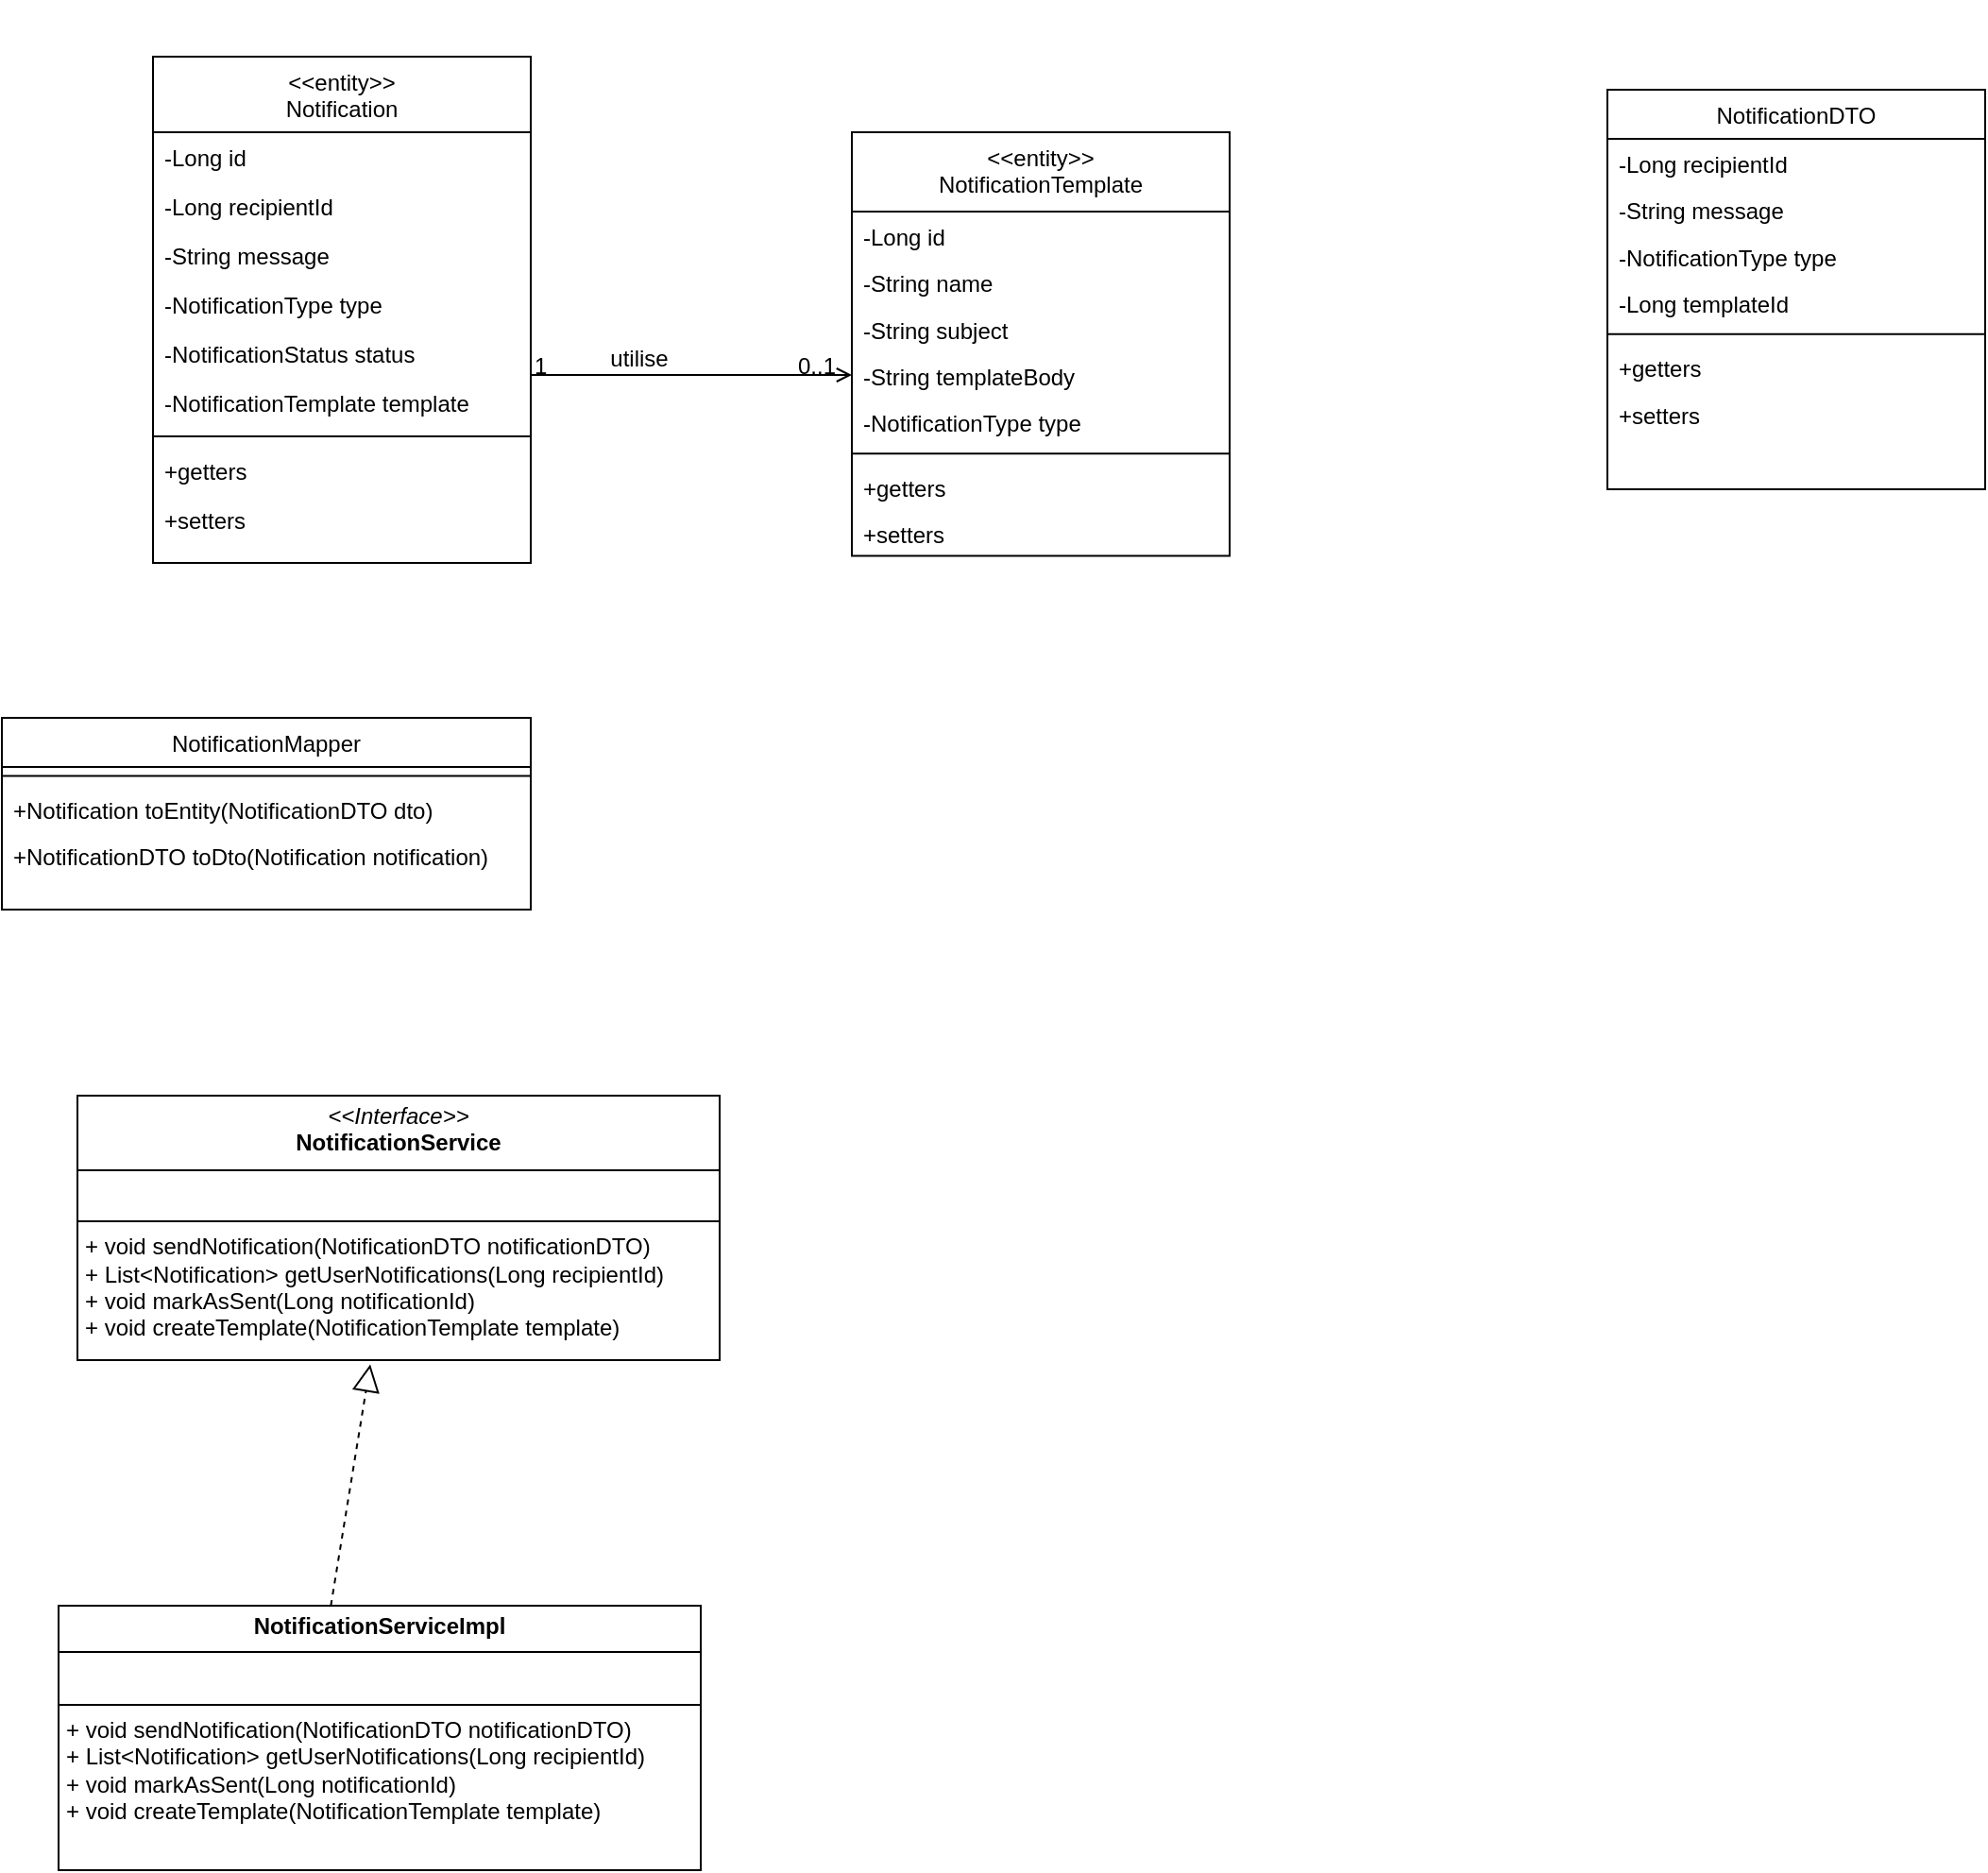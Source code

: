 <mxfile version="26.0.11">
  <diagram id="C5RBs43oDa-KdzZeNtuy" name="Page-1">
    <mxGraphModel dx="1909" dy="964" grid="1" gridSize="10" guides="1" tooltips="1" connect="1" arrows="1" fold="1" page="1" pageScale="1" pageWidth="827" pageHeight="1169" math="0" shadow="0">
      <root>
        <mxCell id="WIyWlLk6GJQsqaUBKTNV-0" />
        <mxCell id="WIyWlLk6GJQsqaUBKTNV-1" parent="WIyWlLk6GJQsqaUBKTNV-0" />
        <mxCell id="zkfFHV4jXpPFQw0GAbJ--26" value="" style="endArrow=open;shadow=0;strokeWidth=1;rounded=0;curved=0;endFill=1;edgeStyle=elbowEdgeStyle;elbow=vertical;entryX=0;entryY=0.5;entryDx=0;entryDy=0;" parent="WIyWlLk6GJQsqaUBKTNV-1" source="zkfFHV4jXpPFQw0GAbJ--0" target="EqCwbd2q3PpNRnJm2txT-21" edge="1">
          <mxGeometry x="0.5" y="41" relative="1" as="geometry">
            <mxPoint x="380" y="192" as="sourcePoint" />
            <mxPoint x="500" y="197" as="targetPoint" />
            <mxPoint x="-40" y="32" as="offset" />
            <Array as="points" />
          </mxGeometry>
        </mxCell>
        <mxCell id="zkfFHV4jXpPFQw0GAbJ--27" value="1" style="resizable=0;align=left;verticalAlign=bottom;labelBackgroundColor=none;fontSize=12;" parent="zkfFHV4jXpPFQw0GAbJ--26" connectable="0" vertex="1">
          <mxGeometry x="-1" relative="1" as="geometry">
            <mxPoint y="4" as="offset" />
          </mxGeometry>
        </mxCell>
        <mxCell id="zkfFHV4jXpPFQw0GAbJ--28" value="0..1" style="resizable=0;align=right;verticalAlign=bottom;labelBackgroundColor=none;fontSize=12;" parent="zkfFHV4jXpPFQw0GAbJ--26" connectable="0" vertex="1">
          <mxGeometry x="1" relative="1" as="geometry">
            <mxPoint x="-7" y="4" as="offset" />
          </mxGeometry>
        </mxCell>
        <mxCell id="zkfFHV4jXpPFQw0GAbJ--29" value="utilise" style="text;html=1;resizable=0;points=[];;align=center;verticalAlign=middle;labelBackgroundColor=none;rounded=0;shadow=0;strokeWidth=1;fontSize=12;" parent="zkfFHV4jXpPFQw0GAbJ--26" vertex="1" connectable="0">
          <mxGeometry x="0.5" y="49" relative="1" as="geometry">
            <mxPoint x="-71" y="40" as="offset" />
          </mxGeometry>
        </mxCell>
        <mxCell id="EqCwbd2q3PpNRnJm2txT-9" value="" style="group" vertex="1" connectable="0" parent="WIyWlLk6GJQsqaUBKTNV-1">
          <mxGeometry x="170" y="30" width="200" height="212" as="geometry" />
        </mxCell>
        <mxCell id="EqCwbd2q3PpNRnJm2txT-14" value="" style="group" vertex="1" connectable="0" parent="EqCwbd2q3PpNRnJm2txT-9">
          <mxGeometry width="200" height="274" as="geometry" />
        </mxCell>
        <mxCell id="zkfFHV4jXpPFQw0GAbJ--0" value="&lt;&lt;entity&gt;&gt;&#xa;Notification" style="swimlane;fontStyle=0;align=center;verticalAlign=top;childLayout=stackLayout;horizontal=1;startSize=40;horizontalStack=0;resizeParent=1;resizeLast=0;collapsible=1;marginBottom=0;rounded=0;shadow=0;strokeWidth=1;" parent="EqCwbd2q3PpNRnJm2txT-14" vertex="1">
          <mxGeometry y="30" width="200" height="268" as="geometry">
            <mxRectangle x="220" y="120" width="160" height="26" as="alternateBounds" />
          </mxGeometry>
        </mxCell>
        <mxCell id="zkfFHV4jXpPFQw0GAbJ--1" value="-Long id" style="text;align=left;verticalAlign=top;spacingLeft=4;spacingRight=4;overflow=hidden;rotatable=0;points=[[0,0.5],[1,0.5]];portConstraint=eastwest;" parent="zkfFHV4jXpPFQw0GAbJ--0" vertex="1">
          <mxGeometry y="40" width="200" height="26" as="geometry" />
        </mxCell>
        <mxCell id="zkfFHV4jXpPFQw0GAbJ--2" value="-Long recipientId" style="text;align=left;verticalAlign=top;spacingLeft=4;spacingRight=4;overflow=hidden;rotatable=0;points=[[0,0.5],[1,0.5]];portConstraint=eastwest;rounded=0;shadow=0;html=0;" parent="zkfFHV4jXpPFQw0GAbJ--0" vertex="1">
          <mxGeometry y="66" width="200" height="26" as="geometry" />
        </mxCell>
        <mxCell id="zkfFHV4jXpPFQw0GAbJ--3" value="-String message" style="text;align=left;verticalAlign=top;spacingLeft=4;spacingRight=4;overflow=hidden;rotatable=0;points=[[0,0.5],[1,0.5]];portConstraint=eastwest;rounded=0;shadow=0;html=0;" parent="zkfFHV4jXpPFQw0GAbJ--0" vertex="1">
          <mxGeometry y="92" width="200" height="26" as="geometry" />
        </mxCell>
        <mxCell id="EqCwbd2q3PpNRnJm2txT-2" value="-NotificationType type" style="text;align=left;verticalAlign=top;spacingLeft=4;spacingRight=4;overflow=hidden;rotatable=0;points=[[0,0.5],[1,0.5]];portConstraint=eastwest;rounded=0;shadow=0;html=0;" vertex="1" parent="zkfFHV4jXpPFQw0GAbJ--0">
          <mxGeometry y="118" width="200" height="26" as="geometry" />
        </mxCell>
        <mxCell id="EqCwbd2q3PpNRnJm2txT-5" value="-NotificationStatus status" style="text;align=left;verticalAlign=top;spacingLeft=4;spacingRight=4;overflow=hidden;rotatable=0;points=[[0,0.5],[1,0.5]];portConstraint=eastwest;rounded=0;shadow=0;html=0;" vertex="1" parent="zkfFHV4jXpPFQw0GAbJ--0">
          <mxGeometry y="144" width="200" height="26" as="geometry" />
        </mxCell>
        <mxCell id="EqCwbd2q3PpNRnJm2txT-6" value="-NotificationTemplate template" style="text;align=left;verticalAlign=top;spacingLeft=4;spacingRight=4;overflow=hidden;rotatable=0;points=[[0,0.5],[1,0.5]];portConstraint=eastwest;rounded=0;shadow=0;html=0;" vertex="1" parent="zkfFHV4jXpPFQw0GAbJ--0">
          <mxGeometry y="170" width="200" height="26" as="geometry" />
        </mxCell>
        <mxCell id="EqCwbd2q3PpNRnJm2txT-11" value="" style="line;strokeWidth=1;fillColor=none;align=left;verticalAlign=middle;spacingTop=-1;spacingLeft=3;spacingRight=3;rotatable=0;labelPosition=right;points=[];portConstraint=eastwest;strokeColor=inherit;" vertex="1" parent="zkfFHV4jXpPFQw0GAbJ--0">
          <mxGeometry y="196" width="200" height="10" as="geometry" />
        </mxCell>
        <mxCell id="EqCwbd2q3PpNRnJm2txT-12" value="+getters&#xa;" style="text;align=left;verticalAlign=top;spacingLeft=4;spacingRight=4;overflow=hidden;rotatable=0;points=[[0,0.5],[1,0.5]];portConstraint=eastwest;rounded=0;shadow=0;html=0;" vertex="1" parent="zkfFHV4jXpPFQw0GAbJ--0">
          <mxGeometry y="206" width="200" height="26" as="geometry" />
        </mxCell>
        <mxCell id="EqCwbd2q3PpNRnJm2txT-13" value="+setters&#xa;" style="text;align=left;verticalAlign=top;spacingLeft=4;spacingRight=4;overflow=hidden;rotatable=0;points=[[0,0.5],[1,0.5]];portConstraint=eastwest;rounded=0;shadow=0;html=0;" vertex="1" parent="zkfFHV4jXpPFQw0GAbJ--0">
          <mxGeometry y="232" width="200" height="26" as="geometry" />
        </mxCell>
        <mxCell id="EqCwbd2q3PpNRnJm2txT-28" value="" style="group" vertex="1" connectable="0" parent="WIyWlLk6GJQsqaUBKTNV-1">
          <mxGeometry x="940" y="49.01" width="200" height="260" as="geometry" />
        </mxCell>
        <mxCell id="EqCwbd2q3PpNRnJm2txT-29" value="NotificationDTO" style="swimlane;fontStyle=0;align=center;verticalAlign=top;childLayout=stackLayout;horizontal=1;startSize=26;horizontalStack=0;resizeParent=1;resizeLast=0;collapsible=1;marginBottom=0;rounded=0;shadow=0;strokeWidth=1;" vertex="1" parent="EqCwbd2q3PpNRnJm2txT-28">
          <mxGeometry y="28.47" width="200" height="211.53" as="geometry">
            <mxRectangle x="220" y="120" width="160" height="26" as="alternateBounds" />
          </mxGeometry>
        </mxCell>
        <mxCell id="EqCwbd2q3PpNRnJm2txT-30" value="-Long recipientId" style="text;align=left;verticalAlign=top;spacingLeft=4;spacingRight=4;overflow=hidden;rotatable=0;points=[[0,0.5],[1,0.5]];portConstraint=eastwest;" vertex="1" parent="EqCwbd2q3PpNRnJm2txT-29">
          <mxGeometry y="26" width="200" height="24.672" as="geometry" />
        </mxCell>
        <mxCell id="EqCwbd2q3PpNRnJm2txT-31" value="-String message" style="text;align=left;verticalAlign=top;spacingLeft=4;spacingRight=4;overflow=hidden;rotatable=0;points=[[0,0.5],[1,0.5]];portConstraint=eastwest;rounded=0;shadow=0;html=0;" vertex="1" parent="EqCwbd2q3PpNRnJm2txT-29">
          <mxGeometry y="50.672" width="200" height="24.672" as="geometry" />
        </mxCell>
        <mxCell id="EqCwbd2q3PpNRnJm2txT-34" value="-NotificationType type" style="text;align=left;verticalAlign=top;spacingLeft=4;spacingRight=4;overflow=hidden;rotatable=0;points=[[0,0.5],[1,0.5]];portConstraint=eastwest;rounded=0;shadow=0;html=0;" vertex="1" parent="EqCwbd2q3PpNRnJm2txT-29">
          <mxGeometry y="75.343" width="200" height="24.672" as="geometry" />
        </mxCell>
        <mxCell id="EqCwbd2q3PpNRnJm2txT-33" value="-Long templateId" style="text;align=left;verticalAlign=top;spacingLeft=4;spacingRight=4;overflow=hidden;rotatable=0;points=[[0,0.5],[1,0.5]];portConstraint=eastwest;rounded=0;shadow=0;html=0;" vertex="1" parent="EqCwbd2q3PpNRnJm2txT-29">
          <mxGeometry y="100.015" width="200" height="24.672" as="geometry" />
        </mxCell>
        <mxCell id="EqCwbd2q3PpNRnJm2txT-35" value="" style="line;strokeWidth=1;fillColor=none;align=left;verticalAlign=middle;spacingTop=-1;spacingLeft=3;spacingRight=3;rotatable=0;labelPosition=right;points=[];portConstraint=eastwest;strokeColor=inherit;" vertex="1" parent="EqCwbd2q3PpNRnJm2txT-29">
          <mxGeometry y="124.686" width="200" height="9.489" as="geometry" />
        </mxCell>
        <mxCell id="EqCwbd2q3PpNRnJm2txT-36" value="+getters&#xa;" style="text;align=left;verticalAlign=top;spacingLeft=4;spacingRight=4;overflow=hidden;rotatable=0;points=[[0,0.5],[1,0.5]];portConstraint=eastwest;rounded=0;shadow=0;html=0;" vertex="1" parent="EqCwbd2q3PpNRnJm2txT-29">
          <mxGeometry y="134.175" width="200" height="24.672" as="geometry" />
        </mxCell>
        <mxCell id="EqCwbd2q3PpNRnJm2txT-37" value="+setters&#xa;" style="text;align=left;verticalAlign=top;spacingLeft=4;spacingRight=4;overflow=hidden;rotatable=0;points=[[0,0.5],[1,0.5]];portConstraint=eastwest;rounded=0;shadow=0;html=0;" vertex="1" parent="EqCwbd2q3PpNRnJm2txT-29">
          <mxGeometry y="158.847" width="200" height="24.672" as="geometry" />
        </mxCell>
        <mxCell id="EqCwbd2q3PpNRnJm2txT-49" value="&lt;p style=&quot;margin:0px;margin-top:4px;text-align:center;&quot;&gt;&lt;i&gt;&amp;lt;&amp;lt;Interface&amp;gt;&amp;gt;&lt;/i&gt;&lt;br&gt;&lt;b&gt;NotificationService&lt;/b&gt;&lt;/p&gt;&lt;hr size=&quot;1&quot; style=&quot;border-style:solid;&quot;&gt;&lt;p style=&quot;margin:0px;margin-left:4px;&quot;&gt;&lt;br&gt;&lt;/p&gt;&lt;hr size=&quot;1&quot; style=&quot;border-style:solid;&quot;&gt;&lt;p style=&quot;margin:0px;margin-left:4px;&quot;&gt;+ void sendNotification(NotificationDTO notificationDTO)&lt;br&gt;+ List&amp;lt;Notification&amp;gt; getUserNotifications(Long recipientId)&lt;/p&gt;&lt;p style=&quot;margin:0px;margin-left:4px;&quot;&gt;+&amp;nbsp;void markAsSent(Long notificationId)&lt;/p&gt;&lt;p style=&quot;margin:0px;margin-left:4px;&quot;&gt;+&amp;nbsp;void createTemplate(NotificationTemplate template)&lt;/p&gt;" style="verticalAlign=top;align=left;overflow=fill;html=1;whiteSpace=wrap;" vertex="1" parent="WIyWlLk6GJQsqaUBKTNV-1">
          <mxGeometry x="130" y="610" width="340" height="140" as="geometry" />
        </mxCell>
        <mxCell id="EqCwbd2q3PpNRnJm2txT-51" value="" style="endArrow=block;dashed=1;endFill=0;endSize=12;html=1;rounded=0;entryX=0.456;entryY=1.016;entryDx=0;entryDy=0;entryPerimeter=0;exitX=0.424;exitY=0;exitDx=0;exitDy=0;exitPerimeter=0;" edge="1" parent="WIyWlLk6GJQsqaUBKTNV-1" source="EqCwbd2q3PpNRnJm2txT-50" target="EqCwbd2q3PpNRnJm2txT-49">
          <mxGeometry width="160" relative="1" as="geometry">
            <mxPoint x="300" y="750" as="sourcePoint" />
            <mxPoint x="460" y="750" as="targetPoint" />
          </mxGeometry>
        </mxCell>
        <mxCell id="EqCwbd2q3PpNRnJm2txT-40" value="NotificationMapper" style="swimlane;fontStyle=0;align=center;verticalAlign=top;childLayout=stackLayout;horizontal=1;startSize=26;horizontalStack=0;resizeParent=1;resizeLast=0;collapsible=1;marginBottom=0;rounded=0;shadow=0;strokeWidth=1;" vertex="1" parent="WIyWlLk6GJQsqaUBKTNV-1">
          <mxGeometry x="90" y="410" width="280" height="101.53" as="geometry">
            <mxRectangle x="220" y="120" width="160" height="26" as="alternateBounds" />
          </mxGeometry>
        </mxCell>
        <mxCell id="EqCwbd2q3PpNRnJm2txT-45" value="" style="line;strokeWidth=1;fillColor=none;align=left;verticalAlign=middle;spacingTop=-1;spacingLeft=3;spacingRight=3;rotatable=0;labelPosition=right;points=[];portConstraint=eastwest;strokeColor=inherit;" vertex="1" parent="EqCwbd2q3PpNRnJm2txT-40">
          <mxGeometry y="26" width="280" height="9.489" as="geometry" />
        </mxCell>
        <mxCell id="EqCwbd2q3PpNRnJm2txT-46" value="+Notification toEntity(NotificationDTO dto)&#xa;" style="text;align=left;verticalAlign=top;spacingLeft=4;spacingRight=4;overflow=hidden;rotatable=0;points=[[0,0.5],[1,0.5]];portConstraint=eastwest;rounded=0;shadow=0;html=0;" vertex="1" parent="EqCwbd2q3PpNRnJm2txT-40">
          <mxGeometry y="35.489" width="280" height="24.672" as="geometry" />
        </mxCell>
        <mxCell id="EqCwbd2q3PpNRnJm2txT-47" value="+NotificationDTO toDto(Notification notification)&#xa;" style="text;align=left;verticalAlign=top;spacingLeft=4;spacingRight=4;overflow=hidden;rotatable=0;points=[[0,0.5],[1,0.5]];portConstraint=eastwest;rounded=0;shadow=0;html=0;" vertex="1" parent="EqCwbd2q3PpNRnJm2txT-40">
          <mxGeometry y="60.161" width="280" height="24.672" as="geometry" />
        </mxCell>
        <mxCell id="EqCwbd2q3PpNRnJm2txT-50" value="&lt;p style=&quot;margin:0px;margin-top:4px;text-align:center;&quot;&gt;&lt;b&gt;NotificationService&lt;/b&gt;&lt;span style=&quot;background-color: transparent; text-align: left;&quot;&gt;&lt;b&gt;Impl&lt;/b&gt;&lt;/span&gt;&lt;/p&gt;&lt;hr size=&quot;1&quot; style=&quot;border-style:solid;&quot;&gt;&lt;p style=&quot;margin:0px;margin-left:4px;&quot;&gt;&lt;br&gt;&lt;/p&gt;&lt;hr size=&quot;1&quot; style=&quot;border-style:solid;&quot;&gt;&lt;p style=&quot;margin:0px;margin-left:4px;&quot;&gt;+ void sendNotification(NotificationDTO notificationDTO)&lt;br&gt;+ List&amp;lt;Notification&amp;gt; getUserNotifications(Long recipientId)&lt;/p&gt;&lt;p style=&quot;margin:0px;margin-left:4px;&quot;&gt;+&amp;nbsp;void markAsSent(Long notificationId)&lt;/p&gt;&lt;p style=&quot;margin:0px;margin-left:4px;&quot;&gt;+&amp;nbsp;void createTemplate(NotificationTemplate template)&lt;/p&gt;" style="verticalAlign=top;align=left;overflow=fill;html=1;whiteSpace=wrap;" vertex="1" parent="WIyWlLk6GJQsqaUBKTNV-1">
          <mxGeometry x="120" y="880" width="340" height="140" as="geometry" />
        </mxCell>
        <mxCell id="EqCwbd2q3PpNRnJm2txT-16" value="&lt;&lt;entity&gt;&gt;&#xa;NotificationTemplate" style="swimlane;fontStyle=0;align=center;verticalAlign=top;childLayout=stackLayout;horizontal=1;startSize=42;horizontalStack=0;resizeParent=1;resizeLast=0;collapsible=1;marginBottom=0;rounded=0;shadow=0;strokeWidth=1;" vertex="1" parent="WIyWlLk6GJQsqaUBKTNV-1">
          <mxGeometry x="540" y="100" width="200" height="224.19" as="geometry">
            <mxRectangle x="220" y="120" width="160" height="26" as="alternateBounds" />
          </mxGeometry>
        </mxCell>
        <mxCell id="EqCwbd2q3PpNRnJm2txT-17" value="-Long id" style="text;align=left;verticalAlign=top;spacingLeft=4;spacingRight=4;overflow=hidden;rotatable=0;points=[[0,0.5],[1,0.5]];portConstraint=eastwest;" vertex="1" parent="EqCwbd2q3PpNRnJm2txT-16">
          <mxGeometry y="42" width="200" height="24.672" as="geometry" />
        </mxCell>
        <mxCell id="EqCwbd2q3PpNRnJm2txT-18" value="-String name" style="text;align=left;verticalAlign=top;spacingLeft=4;spacingRight=4;overflow=hidden;rotatable=0;points=[[0,0.5],[1,0.5]];portConstraint=eastwest;rounded=0;shadow=0;html=0;" vertex="1" parent="EqCwbd2q3PpNRnJm2txT-16">
          <mxGeometry y="66.672" width="200" height="24.672" as="geometry" />
        </mxCell>
        <mxCell id="EqCwbd2q3PpNRnJm2txT-19" value="-String subject" style="text;align=left;verticalAlign=top;spacingLeft=4;spacingRight=4;overflow=hidden;rotatable=0;points=[[0,0.5],[1,0.5]];portConstraint=eastwest;rounded=0;shadow=0;html=0;" vertex="1" parent="EqCwbd2q3PpNRnJm2txT-16">
          <mxGeometry y="91.343" width="200" height="24.672" as="geometry" />
        </mxCell>
        <mxCell id="EqCwbd2q3PpNRnJm2txT-21" value="-String templateBody" style="text;align=left;verticalAlign=top;spacingLeft=4;spacingRight=4;overflow=hidden;rotatable=0;points=[[0,0.5],[1,0.5]];portConstraint=eastwest;rounded=0;shadow=0;html=0;" vertex="1" parent="EqCwbd2q3PpNRnJm2txT-16">
          <mxGeometry y="116.015" width="200" height="24.672" as="geometry" />
        </mxCell>
        <mxCell id="EqCwbd2q3PpNRnJm2txT-22" value="-NotificationType type" style="text;align=left;verticalAlign=top;spacingLeft=4;spacingRight=4;overflow=hidden;rotatable=0;points=[[0,0.5],[1,0.5]];portConstraint=eastwest;rounded=0;shadow=0;html=0;" vertex="1" parent="EqCwbd2q3PpNRnJm2txT-16">
          <mxGeometry y="140.686" width="200" height="24.672" as="geometry" />
        </mxCell>
        <mxCell id="EqCwbd2q3PpNRnJm2txT-23" value="" style="line;strokeWidth=1;fillColor=none;align=left;verticalAlign=middle;spacingTop=-1;spacingLeft=3;spacingRight=3;rotatable=0;labelPosition=right;points=[];portConstraint=eastwest;strokeColor=inherit;" vertex="1" parent="EqCwbd2q3PpNRnJm2txT-16">
          <mxGeometry y="165.358" width="200" height="9.489" as="geometry" />
        </mxCell>
        <mxCell id="EqCwbd2q3PpNRnJm2txT-24" value="+getters&#xa;" style="text;align=left;verticalAlign=top;spacingLeft=4;spacingRight=4;overflow=hidden;rotatable=0;points=[[0,0.5],[1,0.5]];portConstraint=eastwest;rounded=0;shadow=0;html=0;" vertex="1" parent="EqCwbd2q3PpNRnJm2txT-16">
          <mxGeometry y="174.847" width="200" height="24.672" as="geometry" />
        </mxCell>
        <mxCell id="EqCwbd2q3PpNRnJm2txT-25" value="+setters&#xa;" style="text;align=left;verticalAlign=top;spacingLeft=4;spacingRight=4;overflow=hidden;rotatable=0;points=[[0,0.5],[1,0.5]];portConstraint=eastwest;rounded=0;shadow=0;html=0;" vertex="1" parent="EqCwbd2q3PpNRnJm2txT-16">
          <mxGeometry y="199.518" width="200" height="24.672" as="geometry" />
        </mxCell>
      </root>
    </mxGraphModel>
  </diagram>
</mxfile>
